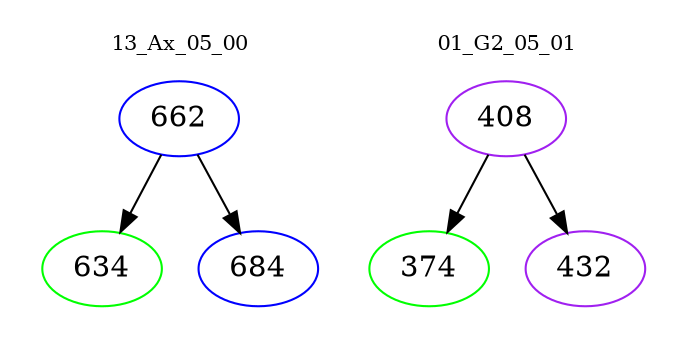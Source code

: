 digraph{
subgraph cluster_0 {
color = white
label = "13_Ax_05_00";
fontsize=10;
T0_662 [label="662", color="blue"]
T0_662 -> T0_634 [color="black"]
T0_634 [label="634", color="green"]
T0_662 -> T0_684 [color="black"]
T0_684 [label="684", color="blue"]
}
subgraph cluster_1 {
color = white
label = "01_G2_05_01";
fontsize=10;
T1_408 [label="408", color="purple"]
T1_408 -> T1_374 [color="black"]
T1_374 [label="374", color="green"]
T1_408 -> T1_432 [color="black"]
T1_432 [label="432", color="purple"]
}
}
